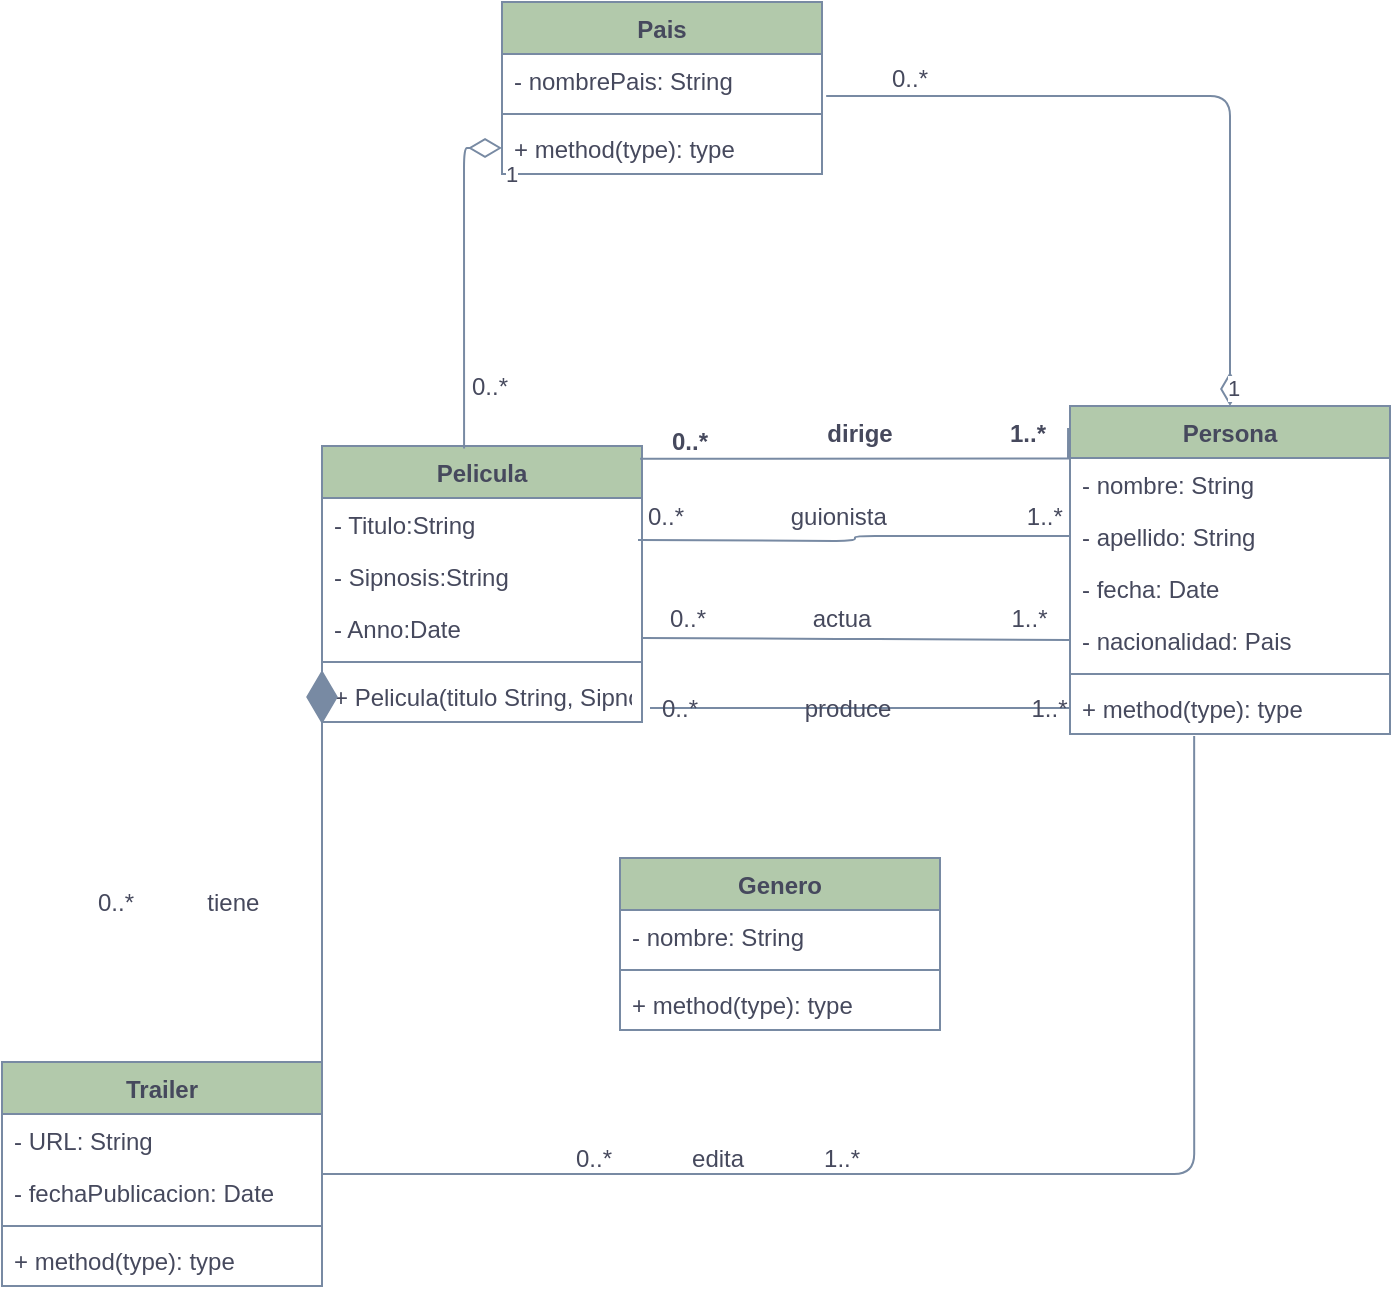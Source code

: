 <mxfile version="15.9.4" type="device"><diagram id="3D7gIUpaO5hd22GU11tp" name="Page-1"><mxGraphModel dx="874" dy="695" grid="0" gridSize="10" guides="1" tooltips="1" connect="1" arrows="1" fold="1" page="1" pageScale="1" pageWidth="827" pageHeight="1169" math="0" shadow="0"><root><mxCell id="0"/><mxCell id="1" parent="0"/><mxCell id="XIKhAchKC-F_U6kCy6bd-1" value="Pelicula" style="swimlane;fontStyle=1;align=center;verticalAlign=top;childLayout=stackLayout;horizontal=1;startSize=26;horizontalStack=0;resizeParent=1;resizeParentMax=0;resizeLast=0;collapsible=1;marginBottom=0;fillColor=#B2C9AB;strokeColor=#788AA3;fontColor=#46495D;" parent="1" vertex="1"><mxGeometry x="953" y="329" width="160" height="138" as="geometry"/></mxCell><mxCell id="XIKhAchKC-F_U6kCy6bd-2" value="- Titulo:String" style="text;strokeColor=none;fillColor=none;align=left;verticalAlign=top;spacingLeft=4;spacingRight=4;overflow=hidden;rotatable=0;points=[[0,0.5],[1,0.5]];portConstraint=eastwest;fontColor=#46495D;" parent="XIKhAchKC-F_U6kCy6bd-1" vertex="1"><mxGeometry y="26" width="160" height="26" as="geometry"/></mxCell><mxCell id="XIKhAchKC-F_U6kCy6bd-3" value="- Sipnosis:String" style="text;strokeColor=none;fillColor=none;align=left;verticalAlign=top;spacingLeft=4;spacingRight=4;overflow=hidden;rotatable=0;points=[[0,0.5],[1,0.5]];portConstraint=eastwest;fontColor=#46495D;" parent="XIKhAchKC-F_U6kCy6bd-1" vertex="1"><mxGeometry y="52" width="160" height="26" as="geometry"/></mxCell><mxCell id="XIKhAchKC-F_U6kCy6bd-4" value="- Anno:Date" style="text;strokeColor=none;fillColor=none;align=left;verticalAlign=top;spacingLeft=4;spacingRight=4;overflow=hidden;rotatable=0;points=[[0,0.5],[1,0.5]];portConstraint=eastwest;fontColor=#46495D;" parent="XIKhAchKC-F_U6kCy6bd-1" vertex="1"><mxGeometry y="78" width="160" height="26" as="geometry"/></mxCell><mxCell id="XIKhAchKC-F_U6kCy6bd-7" value="" style="line;strokeWidth=1;fillColor=none;align=left;verticalAlign=middle;spacingTop=-1;spacingLeft=3;spacingRight=3;rotatable=0;labelPosition=right;points=[];portConstraint=eastwest;strokeColor=#788AA3;fontColor=#46495D;" parent="XIKhAchKC-F_U6kCy6bd-1" vertex="1"><mxGeometry y="104" width="160" height="8" as="geometry"/></mxCell><mxCell id="XIKhAchKC-F_U6kCy6bd-8" value="+ Pelicula(titulo String, Sipnosis:String, )" style="text;strokeColor=none;fillColor=none;align=left;verticalAlign=top;spacingLeft=4;spacingRight=4;overflow=hidden;rotatable=0;points=[[0,0.5],[1,0.5]];portConstraint=eastwest;fontColor=#46495D;" parent="XIKhAchKC-F_U6kCy6bd-1" vertex="1"><mxGeometry y="112" width="160" height="26" as="geometry"/></mxCell><mxCell id="7FjC6kdQmP_VDB81z_HW-9" value="Persona" style="swimlane;fontStyle=1;align=center;verticalAlign=top;childLayout=stackLayout;horizontal=1;startSize=26;horizontalStack=0;resizeParent=1;resizeParentMax=0;resizeLast=0;collapsible=1;marginBottom=0;fillColor=#B2C9AB;strokeColor=#788AA3;fontColor=#46495D;" vertex="1" parent="1"><mxGeometry x="1327" y="309" width="160" height="164" as="geometry"/></mxCell><mxCell id="7FjC6kdQmP_VDB81z_HW-10" value="- nombre: String" style="text;strokeColor=none;fillColor=none;align=left;verticalAlign=top;spacingLeft=4;spacingRight=4;overflow=hidden;rotatable=0;points=[[0,0.5],[1,0.5]];portConstraint=eastwest;fontColor=#46495D;" vertex="1" parent="7FjC6kdQmP_VDB81z_HW-9"><mxGeometry y="26" width="160" height="26" as="geometry"/></mxCell><mxCell id="7FjC6kdQmP_VDB81z_HW-13" value="- apellido: String" style="text;strokeColor=none;fillColor=none;align=left;verticalAlign=top;spacingLeft=4;spacingRight=4;overflow=hidden;rotatable=0;points=[[0,0.5],[1,0.5]];portConstraint=eastwest;fontColor=#46495D;" vertex="1" parent="7FjC6kdQmP_VDB81z_HW-9"><mxGeometry y="52" width="160" height="26" as="geometry"/></mxCell><mxCell id="7FjC6kdQmP_VDB81z_HW-14" value="- fecha: Date" style="text;strokeColor=none;fillColor=none;align=left;verticalAlign=top;spacingLeft=4;spacingRight=4;overflow=hidden;rotatable=0;points=[[0,0.5],[1,0.5]];portConstraint=eastwest;fontColor=#46495D;" vertex="1" parent="7FjC6kdQmP_VDB81z_HW-9"><mxGeometry y="78" width="160" height="26" as="geometry"/></mxCell><mxCell id="7FjC6kdQmP_VDB81z_HW-15" value="- nacionalidad: Pais" style="text;strokeColor=none;fillColor=none;align=left;verticalAlign=top;spacingLeft=4;spacingRight=4;overflow=hidden;rotatable=0;points=[[0,0.5],[1,0.5]];portConstraint=eastwest;fontColor=#46495D;" vertex="1" parent="7FjC6kdQmP_VDB81z_HW-9"><mxGeometry y="104" width="160" height="26" as="geometry"/></mxCell><mxCell id="7FjC6kdQmP_VDB81z_HW-11" value="" style="line;strokeWidth=1;fillColor=none;align=left;verticalAlign=middle;spacingTop=-1;spacingLeft=3;spacingRight=3;rotatable=0;labelPosition=right;points=[];portConstraint=eastwest;strokeColor=#788AA3;fontColor=#46495D;" vertex="1" parent="7FjC6kdQmP_VDB81z_HW-9"><mxGeometry y="130" width="160" height="8" as="geometry"/></mxCell><mxCell id="7FjC6kdQmP_VDB81z_HW-12" value="+ method(type): type" style="text;strokeColor=none;fillColor=none;align=left;verticalAlign=top;spacingLeft=4;spacingRight=4;overflow=hidden;rotatable=0;points=[[0,0.5],[1,0.5]];portConstraint=eastwest;fontColor=#46495D;" vertex="1" parent="7FjC6kdQmP_VDB81z_HW-9"><mxGeometry y="138" width="160" height="26" as="geometry"/></mxCell><mxCell id="7FjC6kdQmP_VDB81z_HW-16" value="Genero" style="swimlane;fontStyle=1;align=center;verticalAlign=top;childLayout=stackLayout;horizontal=1;startSize=26;horizontalStack=0;resizeParent=1;resizeParentMax=0;resizeLast=0;collapsible=1;marginBottom=0;fillColor=#B2C9AB;strokeColor=#788AA3;fontColor=#46495D;" vertex="1" parent="1"><mxGeometry x="1102" y="535" width="160" height="86" as="geometry"/></mxCell><mxCell id="7FjC6kdQmP_VDB81z_HW-17" value="- nombre: String" style="text;strokeColor=none;fillColor=none;align=left;verticalAlign=top;spacingLeft=4;spacingRight=4;overflow=hidden;rotatable=0;points=[[0,0.5],[1,0.5]];portConstraint=eastwest;fontColor=#46495D;" vertex="1" parent="7FjC6kdQmP_VDB81z_HW-16"><mxGeometry y="26" width="160" height="26" as="geometry"/></mxCell><mxCell id="7FjC6kdQmP_VDB81z_HW-18" value="" style="line;strokeWidth=1;fillColor=none;align=left;verticalAlign=middle;spacingTop=-1;spacingLeft=3;spacingRight=3;rotatable=0;labelPosition=right;points=[];portConstraint=eastwest;strokeColor=#788AA3;fontColor=#46495D;" vertex="1" parent="7FjC6kdQmP_VDB81z_HW-16"><mxGeometry y="52" width="160" height="8" as="geometry"/></mxCell><mxCell id="7FjC6kdQmP_VDB81z_HW-19" value="+ method(type): type" style="text;strokeColor=none;fillColor=none;align=left;verticalAlign=top;spacingLeft=4;spacingRight=4;overflow=hidden;rotatable=0;points=[[0,0.5],[1,0.5]];portConstraint=eastwest;fontColor=#46495D;" vertex="1" parent="7FjC6kdQmP_VDB81z_HW-16"><mxGeometry y="60" width="160" height="26" as="geometry"/></mxCell><mxCell id="7FjC6kdQmP_VDB81z_HW-20" value="Pais" style="swimlane;fontStyle=1;align=center;verticalAlign=top;childLayout=stackLayout;horizontal=1;startSize=26;horizontalStack=0;resizeParent=1;resizeParentMax=0;resizeLast=0;collapsible=1;marginBottom=0;fillColor=#B2C9AB;strokeColor=#788AA3;fontColor=#46495D;" vertex="1" parent="1"><mxGeometry x="1043" y="107" width="160" height="86" as="geometry"/></mxCell><mxCell id="7FjC6kdQmP_VDB81z_HW-21" value="- nombrePais: String" style="text;strokeColor=none;fillColor=none;align=left;verticalAlign=top;spacingLeft=4;spacingRight=4;overflow=hidden;rotatable=0;points=[[0,0.5],[1,0.5]];portConstraint=eastwest;fontColor=#46495D;" vertex="1" parent="7FjC6kdQmP_VDB81z_HW-20"><mxGeometry y="26" width="160" height="26" as="geometry"/></mxCell><mxCell id="7FjC6kdQmP_VDB81z_HW-22" value="" style="line;strokeWidth=1;fillColor=none;align=left;verticalAlign=middle;spacingTop=-1;spacingLeft=3;spacingRight=3;rotatable=0;labelPosition=right;points=[];portConstraint=eastwest;strokeColor=#788AA3;fontColor=#46495D;" vertex="1" parent="7FjC6kdQmP_VDB81z_HW-20"><mxGeometry y="52" width="160" height="8" as="geometry"/></mxCell><mxCell id="7FjC6kdQmP_VDB81z_HW-23" value="+ method(type): type" style="text;strokeColor=none;fillColor=none;align=left;verticalAlign=top;spacingLeft=4;spacingRight=4;overflow=hidden;rotatable=0;points=[[0,0.5],[1,0.5]];portConstraint=eastwest;fontColor=#46495D;" vertex="1" parent="7FjC6kdQmP_VDB81z_HW-20"><mxGeometry y="60" width="160" height="26" as="geometry"/></mxCell><mxCell id="7FjC6kdQmP_VDB81z_HW-29" value="Trailer" style="swimlane;fontStyle=1;align=center;verticalAlign=top;childLayout=stackLayout;horizontal=1;startSize=26;horizontalStack=0;resizeParent=1;resizeParentMax=0;resizeLast=0;collapsible=1;marginBottom=0;fillColor=#B2C9AB;strokeColor=#788AA3;fontColor=#46495D;" vertex="1" parent="1"><mxGeometry x="793" y="637" width="160" height="112" as="geometry"/></mxCell><mxCell id="7FjC6kdQmP_VDB81z_HW-30" value="- URL: String" style="text;strokeColor=none;fillColor=none;align=left;verticalAlign=top;spacingLeft=4;spacingRight=4;overflow=hidden;rotatable=0;points=[[0,0.5],[1,0.5]];portConstraint=eastwest;fontColor=#46495D;" vertex="1" parent="7FjC6kdQmP_VDB81z_HW-29"><mxGeometry y="26" width="160" height="26" as="geometry"/></mxCell><mxCell id="7FjC6kdQmP_VDB81z_HW-92" value="- fechaPublicacion: Date" style="text;strokeColor=none;fillColor=none;align=left;verticalAlign=top;spacingLeft=4;spacingRight=4;overflow=hidden;rotatable=0;points=[[0,0.5],[1,0.5]];portConstraint=eastwest;fontColor=#46495D;" vertex="1" parent="7FjC6kdQmP_VDB81z_HW-29"><mxGeometry y="52" width="160" height="26" as="geometry"/></mxCell><mxCell id="7FjC6kdQmP_VDB81z_HW-31" value="" style="line;strokeWidth=1;fillColor=none;align=left;verticalAlign=middle;spacingTop=-1;spacingLeft=3;spacingRight=3;rotatable=0;labelPosition=right;points=[];portConstraint=eastwest;strokeColor=#788AA3;fontColor=#46495D;" vertex="1" parent="7FjC6kdQmP_VDB81z_HW-29"><mxGeometry y="78" width="160" height="8" as="geometry"/></mxCell><mxCell id="7FjC6kdQmP_VDB81z_HW-32" value="+ method(type): type" style="text;strokeColor=none;fillColor=none;align=left;verticalAlign=top;spacingLeft=4;spacingRight=4;overflow=hidden;rotatable=0;points=[[0,0.5],[1,0.5]];portConstraint=eastwest;fontColor=#46495D;" vertex="1" parent="7FjC6kdQmP_VDB81z_HW-29"><mxGeometry y="86" width="160" height="26" as="geometry"/></mxCell><mxCell id="7FjC6kdQmP_VDB81z_HW-41" value="" style="endArrow=diamondThin;endFill=1;endSize=24;html=1;rounded=0;exitX=1;exitY=0;exitDx=0;exitDy=0;strokeColor=#788AA3;fontColor=#46495D;entryX=0;entryY=1;entryDx=0;entryDy=0;entryPerimeter=0;" edge="1" parent="1" source="7FjC6kdQmP_VDB81z_HW-29"><mxGeometry width="160" relative="1" as="geometry"><mxPoint x="863" y="625" as="sourcePoint"/><mxPoint x="953" y="441" as="targetPoint"/></mxGeometry></mxCell><mxCell id="7FjC6kdQmP_VDB81z_HW-72" value="" style="endArrow=none;html=1;edgeStyle=orthogonalEdgeStyle;rounded=0;exitX=0.994;exitY=0.046;exitDx=0;exitDy=0;exitPerimeter=0;entryX=-0.006;entryY=0.067;entryDx=0;entryDy=0;entryPerimeter=0;strokeColor=#788AA3;fontColor=#46495D;" edge="1" parent="1" source="XIKhAchKC-F_U6kCy6bd-1" target="7FjC6kdQmP_VDB81z_HW-9"><mxGeometry relative="1" as="geometry"><mxPoint x="1163" y="575" as="sourcePoint"/><mxPoint x="1323" y="575" as="targetPoint"/><Array as="points"><mxPoint x="1326" y="335"/></Array></mxGeometry></mxCell><mxCell id="7FjC6kdQmP_VDB81z_HW-75" value="0..*" style="text;align=center;fontStyle=1;verticalAlign=middle;spacingLeft=3;spacingRight=3;strokeColor=none;rotatable=0;points=[[0,0.5],[1,0.5]];portConstraint=eastwest;fontColor=#46495D;" vertex="1" parent="1"><mxGeometry x="1097" y="313" width="80" height="26" as="geometry"/></mxCell><mxCell id="7FjC6kdQmP_VDB81z_HW-76" value="1..*" style="text;align=center;fontStyle=1;verticalAlign=middle;spacingLeft=3;spacingRight=3;strokeColor=none;rotatable=0;points=[[0,0.5],[1,0.5]];portConstraint=eastwest;fontColor=#46495D;" vertex="1" parent="1"><mxGeometry x="1266" y="309" width="80" height="26" as="geometry"/></mxCell><mxCell id="7FjC6kdQmP_VDB81z_HW-77" value="dirige" style="text;align=center;fontStyle=1;verticalAlign=middle;spacingLeft=3;spacingRight=3;strokeColor=none;rotatable=0;points=[[0,0.5],[1,0.5]];portConstraint=eastwest;fontColor=#46495D;" vertex="1" parent="1"><mxGeometry x="1182" y="309" width="80" height="26" as="geometry"/></mxCell><mxCell id="7FjC6kdQmP_VDB81z_HW-78" value="" style="endArrow=none;html=1;edgeStyle=orthogonalEdgeStyle;rounded=1;sketch=0;fontColor=#46495D;strokeColor=#788AA3;fillColor=#B2C9AB;curved=0;entryX=0;entryY=0.5;entryDx=0;entryDy=0;" edge="1" parent="1" target="7FjC6kdQmP_VDB81z_HW-13"><mxGeometry relative="1" as="geometry"><mxPoint x="1111" y="376" as="sourcePoint"/><mxPoint x="1271" y="376" as="targetPoint"/></mxGeometry></mxCell><mxCell id="7FjC6kdQmP_VDB81z_HW-79" value="" style="edgeLabel;resizable=0;html=1;align=left;verticalAlign=bottom;rounded=0;sketch=0;fontColor=#46495D;strokeColor=#788AA3;fillColor=#B2C9AB;" connectable="0" vertex="1" parent="7FjC6kdQmP_VDB81z_HW-78"><mxGeometry x="-1" relative="1" as="geometry"/></mxCell><mxCell id="7FjC6kdQmP_VDB81z_HW-80" value="" style="edgeLabel;resizable=0;html=1;align=right;verticalAlign=bottom;rounded=0;sketch=0;fontColor=#46495D;strokeColor=#788AA3;fillColor=#B2C9AB;" connectable="0" vertex="1" parent="7FjC6kdQmP_VDB81z_HW-78"><mxGeometry x="1" relative="1" as="geometry"/></mxCell><mxCell id="7FjC6kdQmP_VDB81z_HW-82" value="0..*                guionista                     1..*                              " style="text;strokeColor=none;fillColor=none;align=left;verticalAlign=middle;spacingTop=-1;spacingLeft=4;spacingRight=4;rotatable=0;labelPosition=right;points=[];portConstraint=eastwest;rounded=0;sketch=0;fontColor=#46495D;" vertex="1" parent="1"><mxGeometry x="1090" y="357" width="20" height="14" as="geometry"/></mxCell><mxCell id="7FjC6kdQmP_VDB81z_HW-83" value="" style="endArrow=none;html=1;edgeStyle=orthogonalEdgeStyle;rounded=1;sketch=0;fontColor=#46495D;strokeColor=#788AA3;fillColor=#B2C9AB;curved=0;entryX=0;entryY=0.5;entryDx=0;entryDy=0;" edge="1" parent="1" target="7FjC6kdQmP_VDB81z_HW-15"><mxGeometry relative="1" as="geometry"><mxPoint x="1113" y="425" as="sourcePoint"/><mxPoint x="1273" y="425" as="targetPoint"/></mxGeometry></mxCell><mxCell id="7FjC6kdQmP_VDB81z_HW-84" value="" style="edgeLabel;resizable=0;html=1;align=left;verticalAlign=bottom;rounded=0;sketch=0;fontColor=#46495D;strokeColor=#788AA3;fillColor=#B2C9AB;" connectable="0" vertex="1" parent="7FjC6kdQmP_VDB81z_HW-83"><mxGeometry x="-1" relative="1" as="geometry"/></mxCell><mxCell id="7FjC6kdQmP_VDB81z_HW-85" value="" style="edgeLabel;resizable=0;html=1;align=right;verticalAlign=bottom;rounded=0;sketch=0;fontColor=#46495D;strokeColor=#788AA3;fillColor=#B2C9AB;" connectable="0" vertex="1" parent="7FjC6kdQmP_VDB81z_HW-83"><mxGeometry x="1" relative="1" as="geometry"/></mxCell><mxCell id="7FjC6kdQmP_VDB81z_HW-86" value="0..*                actua                     1..*                              " style="text;strokeColor=none;fillColor=none;align=left;verticalAlign=middle;spacingTop=-1;spacingLeft=4;spacingRight=4;rotatable=0;labelPosition=right;points=[];portConstraint=eastwest;rounded=0;sketch=0;fontColor=#46495D;" vertex="1" parent="1"><mxGeometry x="1101" y="408" width="20" height="14" as="geometry"/></mxCell><mxCell id="7FjC6kdQmP_VDB81z_HW-87" value="" style="endArrow=none;html=1;edgeStyle=orthogonalEdgeStyle;rounded=1;sketch=0;fontColor=#46495D;strokeColor=#788AA3;fillColor=#B2C9AB;curved=0;startArrow=none;" edge="1" parent="1" source="7FjC6kdQmP_VDB81z_HW-90" target="7FjC6kdQmP_VDB81z_HW-12"><mxGeometry relative="1" as="geometry"><mxPoint x="1110" y="467" as="sourcePoint"/><mxPoint x="1270" y="467" as="targetPoint"/><Array as="points"><mxPoint x="1110" y="460"/></Array></mxGeometry></mxCell><mxCell id="7FjC6kdQmP_VDB81z_HW-90" value="0..*                produce                     1..*                              " style="text;strokeColor=none;fillColor=none;align=left;verticalAlign=middle;spacingTop=-1;spacingLeft=4;spacingRight=4;rotatable=0;labelPosition=right;points=[];portConstraint=eastwest;rounded=0;sketch=0;fontColor=#46495D;" vertex="1" parent="1"><mxGeometry x="1097" y="453" width="20" height="14" as="geometry"/></mxCell><mxCell id="7FjC6kdQmP_VDB81z_HW-93" value="" style="endArrow=none;html=1;edgeStyle=orthogonalEdgeStyle;rounded=1;sketch=0;fontColor=#46495D;strokeColor=#788AA3;fillColor=#B2C9AB;curved=0;exitX=1;exitY=0.5;exitDx=0;exitDy=0;entryX=0.388;entryY=1.038;entryDx=0;entryDy=0;entryPerimeter=0;" edge="1" parent="1" source="7FjC6kdQmP_VDB81z_HW-29" target="7FjC6kdQmP_VDB81z_HW-12"><mxGeometry relative="1" as="geometry"><mxPoint x="989" y="569" as="sourcePoint"/><mxPoint x="1149" y="569" as="targetPoint"/></mxGeometry></mxCell><mxCell id="7FjC6kdQmP_VDB81z_HW-94" value="" style="edgeLabel;resizable=0;html=1;align=left;verticalAlign=bottom;rounded=0;sketch=0;fontColor=#46495D;strokeColor=#788AA3;fillColor=#B2C9AB;" connectable="0" vertex="1" parent="7FjC6kdQmP_VDB81z_HW-93"><mxGeometry x="-1" relative="1" as="geometry"/></mxCell><mxCell id="7FjC6kdQmP_VDB81z_HW-95" value="" style="edgeLabel;resizable=0;html=1;align=right;verticalAlign=bottom;rounded=0;sketch=0;fontColor=#46495D;strokeColor=#788AA3;fillColor=#B2C9AB;" connectable="0" vertex="1" parent="7FjC6kdQmP_VDB81z_HW-93"><mxGeometry x="1" relative="1" as="geometry"/></mxCell><mxCell id="7FjC6kdQmP_VDB81z_HW-96" value="0..*            edita            1..*" style="text;strokeColor=none;fillColor=none;align=left;verticalAlign=middle;spacingTop=-1;spacingLeft=4;spacingRight=4;rotatable=0;labelPosition=right;points=[];portConstraint=eastwest;rounded=0;sketch=0;fontColor=#46495D;" vertex="1" parent="1"><mxGeometry x="1054" y="678" width="20" height="14" as="geometry"/></mxCell><mxCell id="7FjC6kdQmP_VDB81z_HW-97" value="0..*           tiene           " style="text;strokeColor=none;fillColor=none;align=left;verticalAlign=middle;spacingTop=-1;spacingLeft=4;spacingRight=4;rotatable=0;labelPosition=right;points=[];portConstraint=eastwest;rounded=0;sketch=0;fontColor=#46495D;" vertex="1" parent="1"><mxGeometry x="815" y="550" width="20" height="14" as="geometry"/></mxCell><mxCell id="7FjC6kdQmP_VDB81z_HW-109" value="" style="endArrow=none;html=1;endSize=12;startArrow=diamondThin;startSize=14;startFill=0;edgeStyle=orthogonalEdgeStyle;rounded=1;sketch=0;fontColor=#46495D;strokeColor=#788AA3;fillColor=#B2C9AB;curved=0;entryX=0.444;entryY=0.009;entryDx=0;entryDy=0;entryPerimeter=0;exitX=0;exitY=0.5;exitDx=0;exitDy=0;endFill=0;" edge="1" parent="1" source="7FjC6kdQmP_VDB81z_HW-23" target="XIKhAchKC-F_U6kCy6bd-1"><mxGeometry relative="1" as="geometry"><mxPoint x="925" y="236" as="sourcePoint"/><mxPoint x="1085" y="236" as="targetPoint"/></mxGeometry></mxCell><mxCell id="7FjC6kdQmP_VDB81z_HW-110" value="1" style="edgeLabel;resizable=0;html=1;align=left;verticalAlign=top;rounded=0;sketch=0;fontColor=#46495D;strokeColor=#788AA3;fillColor=#B2C9AB;" connectable="0" vertex="1" parent="7FjC6kdQmP_VDB81z_HW-109"><mxGeometry x="-1" relative="1" as="geometry"/></mxCell><mxCell id="7FjC6kdQmP_VDB81z_HW-112" value="0..*" style="text;strokeColor=none;fillColor=none;align=left;verticalAlign=middle;spacingTop=-1;spacingLeft=4;spacingRight=4;rotatable=0;labelPosition=right;points=[];portConstraint=eastwest;rounded=0;sketch=0;fontColor=#46495D;" vertex="1" parent="1"><mxGeometry x="1002" y="292" width="20" height="14" as="geometry"/></mxCell><mxCell id="7FjC6kdQmP_VDB81z_HW-115" value="1" style="endArrow=none;html=1;endSize=12;startArrow=diamondThin;startSize=14;startFill=0;edgeStyle=orthogonalEdgeStyle;align=left;verticalAlign=bottom;rounded=1;sketch=0;fontColor=#46495D;strokeColor=#788AA3;fillColor=#B2C9AB;curved=0;entryX=1.013;entryY=0.808;entryDx=0;entryDy=0;entryPerimeter=0;exitX=0.5;exitY=0;exitDx=0;exitDy=0;endFill=0;" edge="1" parent="1" source="7FjC6kdQmP_VDB81z_HW-9" target="7FjC6kdQmP_VDB81z_HW-21"><mxGeometry x="-1" y="3" relative="1" as="geometry"><mxPoint x="1356" y="228" as="sourcePoint"/><mxPoint x="1516" y="228" as="targetPoint"/></mxGeometry></mxCell><mxCell id="7FjC6kdQmP_VDB81z_HW-116" value="0..*" style="text;strokeColor=none;fillColor=none;align=left;verticalAlign=middle;spacingTop=-1;spacingLeft=4;spacingRight=4;rotatable=0;labelPosition=right;points=[];portConstraint=eastwest;rounded=0;sketch=0;fontColor=#46495D;" vertex="1" parent="1"><mxGeometry x="1212" y="138" width="20" height="14" as="geometry"/></mxCell></root></mxGraphModel></diagram></mxfile>